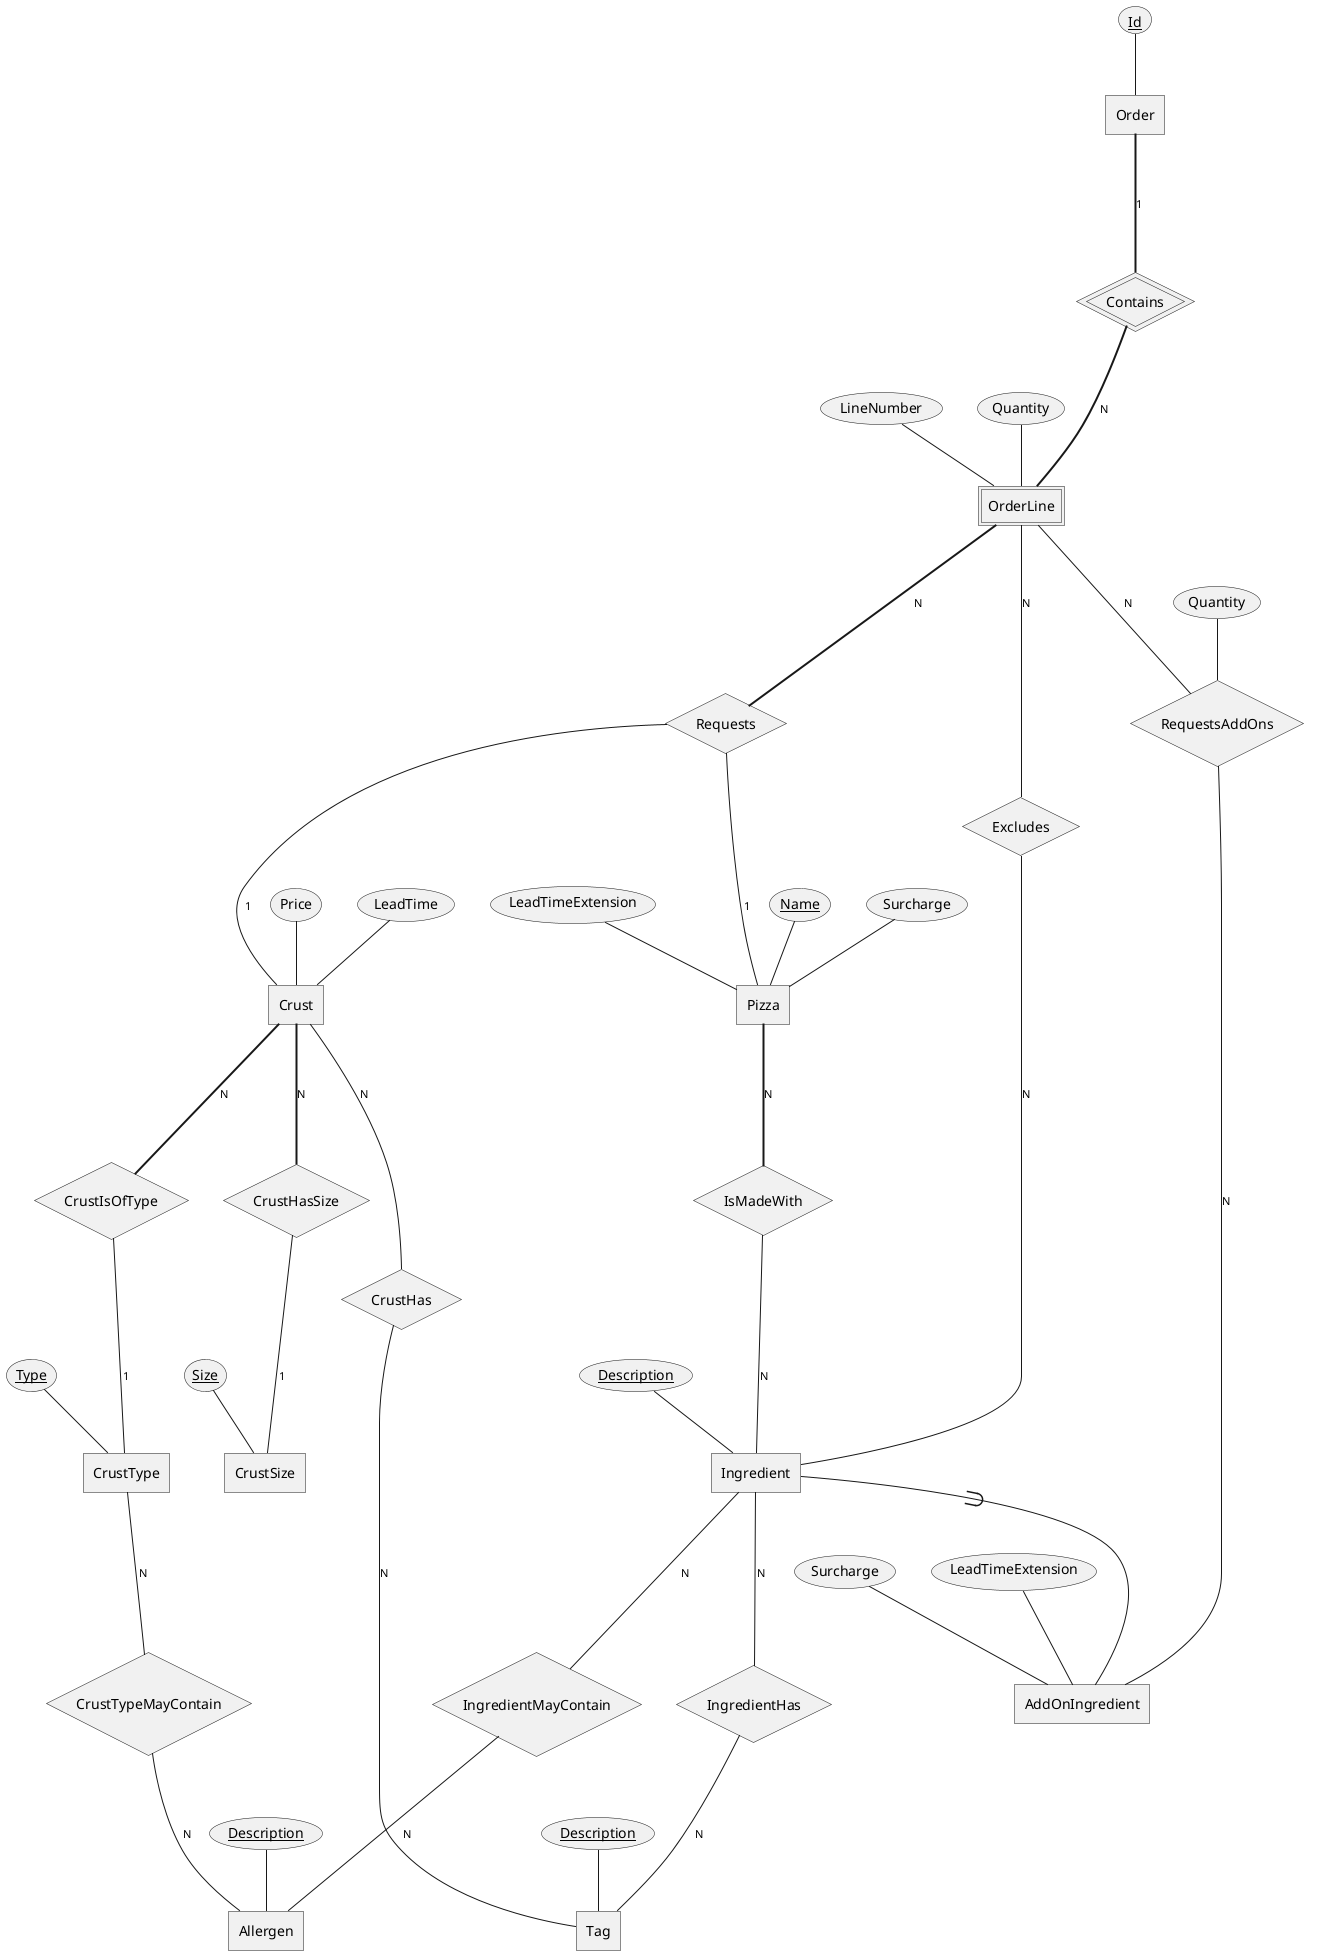 @startchen Pizzageddon_logical

entity Order {
    Id <<key>>
}

entity OrderLine <<weak>> {
    LineNumber
    Quantity
}

relationship Contains <<identifying>> {

}

Order =1= Contains
Contains =N= OrderLine

relationship Requests {

}

relationship RequestsAddOns {
    Quantity
}

relationship Excludes {

}

entity CrustType {
    Type <<key>>
}

entity CrustSize {
    Size <<key>>
}

entity Crust {
    Price
    LeadTime
}

relationship CrustHasSize {

}

relationship CrustIsOfType {

}

Crust =N= CrustHasSize
CrustHasSize -1- CrustSize

Crust =N= CrustIsOfType
CrustIsOfType -1- CrustType

entity Pizza {
    Name <<key>>
    Surcharge
    LeadTimeExtension
}

entity Ingredient {
    Description <<key>>
}

entity AddOnIngredient {
    Surcharge
    LeadTimeExtension
}

OrderLine =N= Requests
Requests -1- Crust
Requests -1- Pizza

OrderLine -N- RequestsAddOns
RequestsAddOns -N- AddOnIngredient

OrderLine -N- Excludes
Excludes -N- Ingredient

entity Tag {
    Description <<key>>
}

entity Allergen {
    Description <<key>>
}

relationship CrustHas {

}

Crust -N- CrustHas
CrustHas -N- Tag

relationship IngredientHas {

}

Ingredient -N- IngredientHas
IngredientHas -N- Tag

relationship IsMadeWith {

}

Pizza =N= IsMadeWith
IsMadeWith -N- Ingredient


relationship CrustTypeMayContain {

}

CrustType -N- CrustTypeMayContain
CrustTypeMayContain -N- Allergen

relationship IngredientMayContain {

}

Ingredient -N- IngredientMayContain
IngredientMayContain -N- Allergen

Ingredient ->- AddOnIngredient


@endchen
